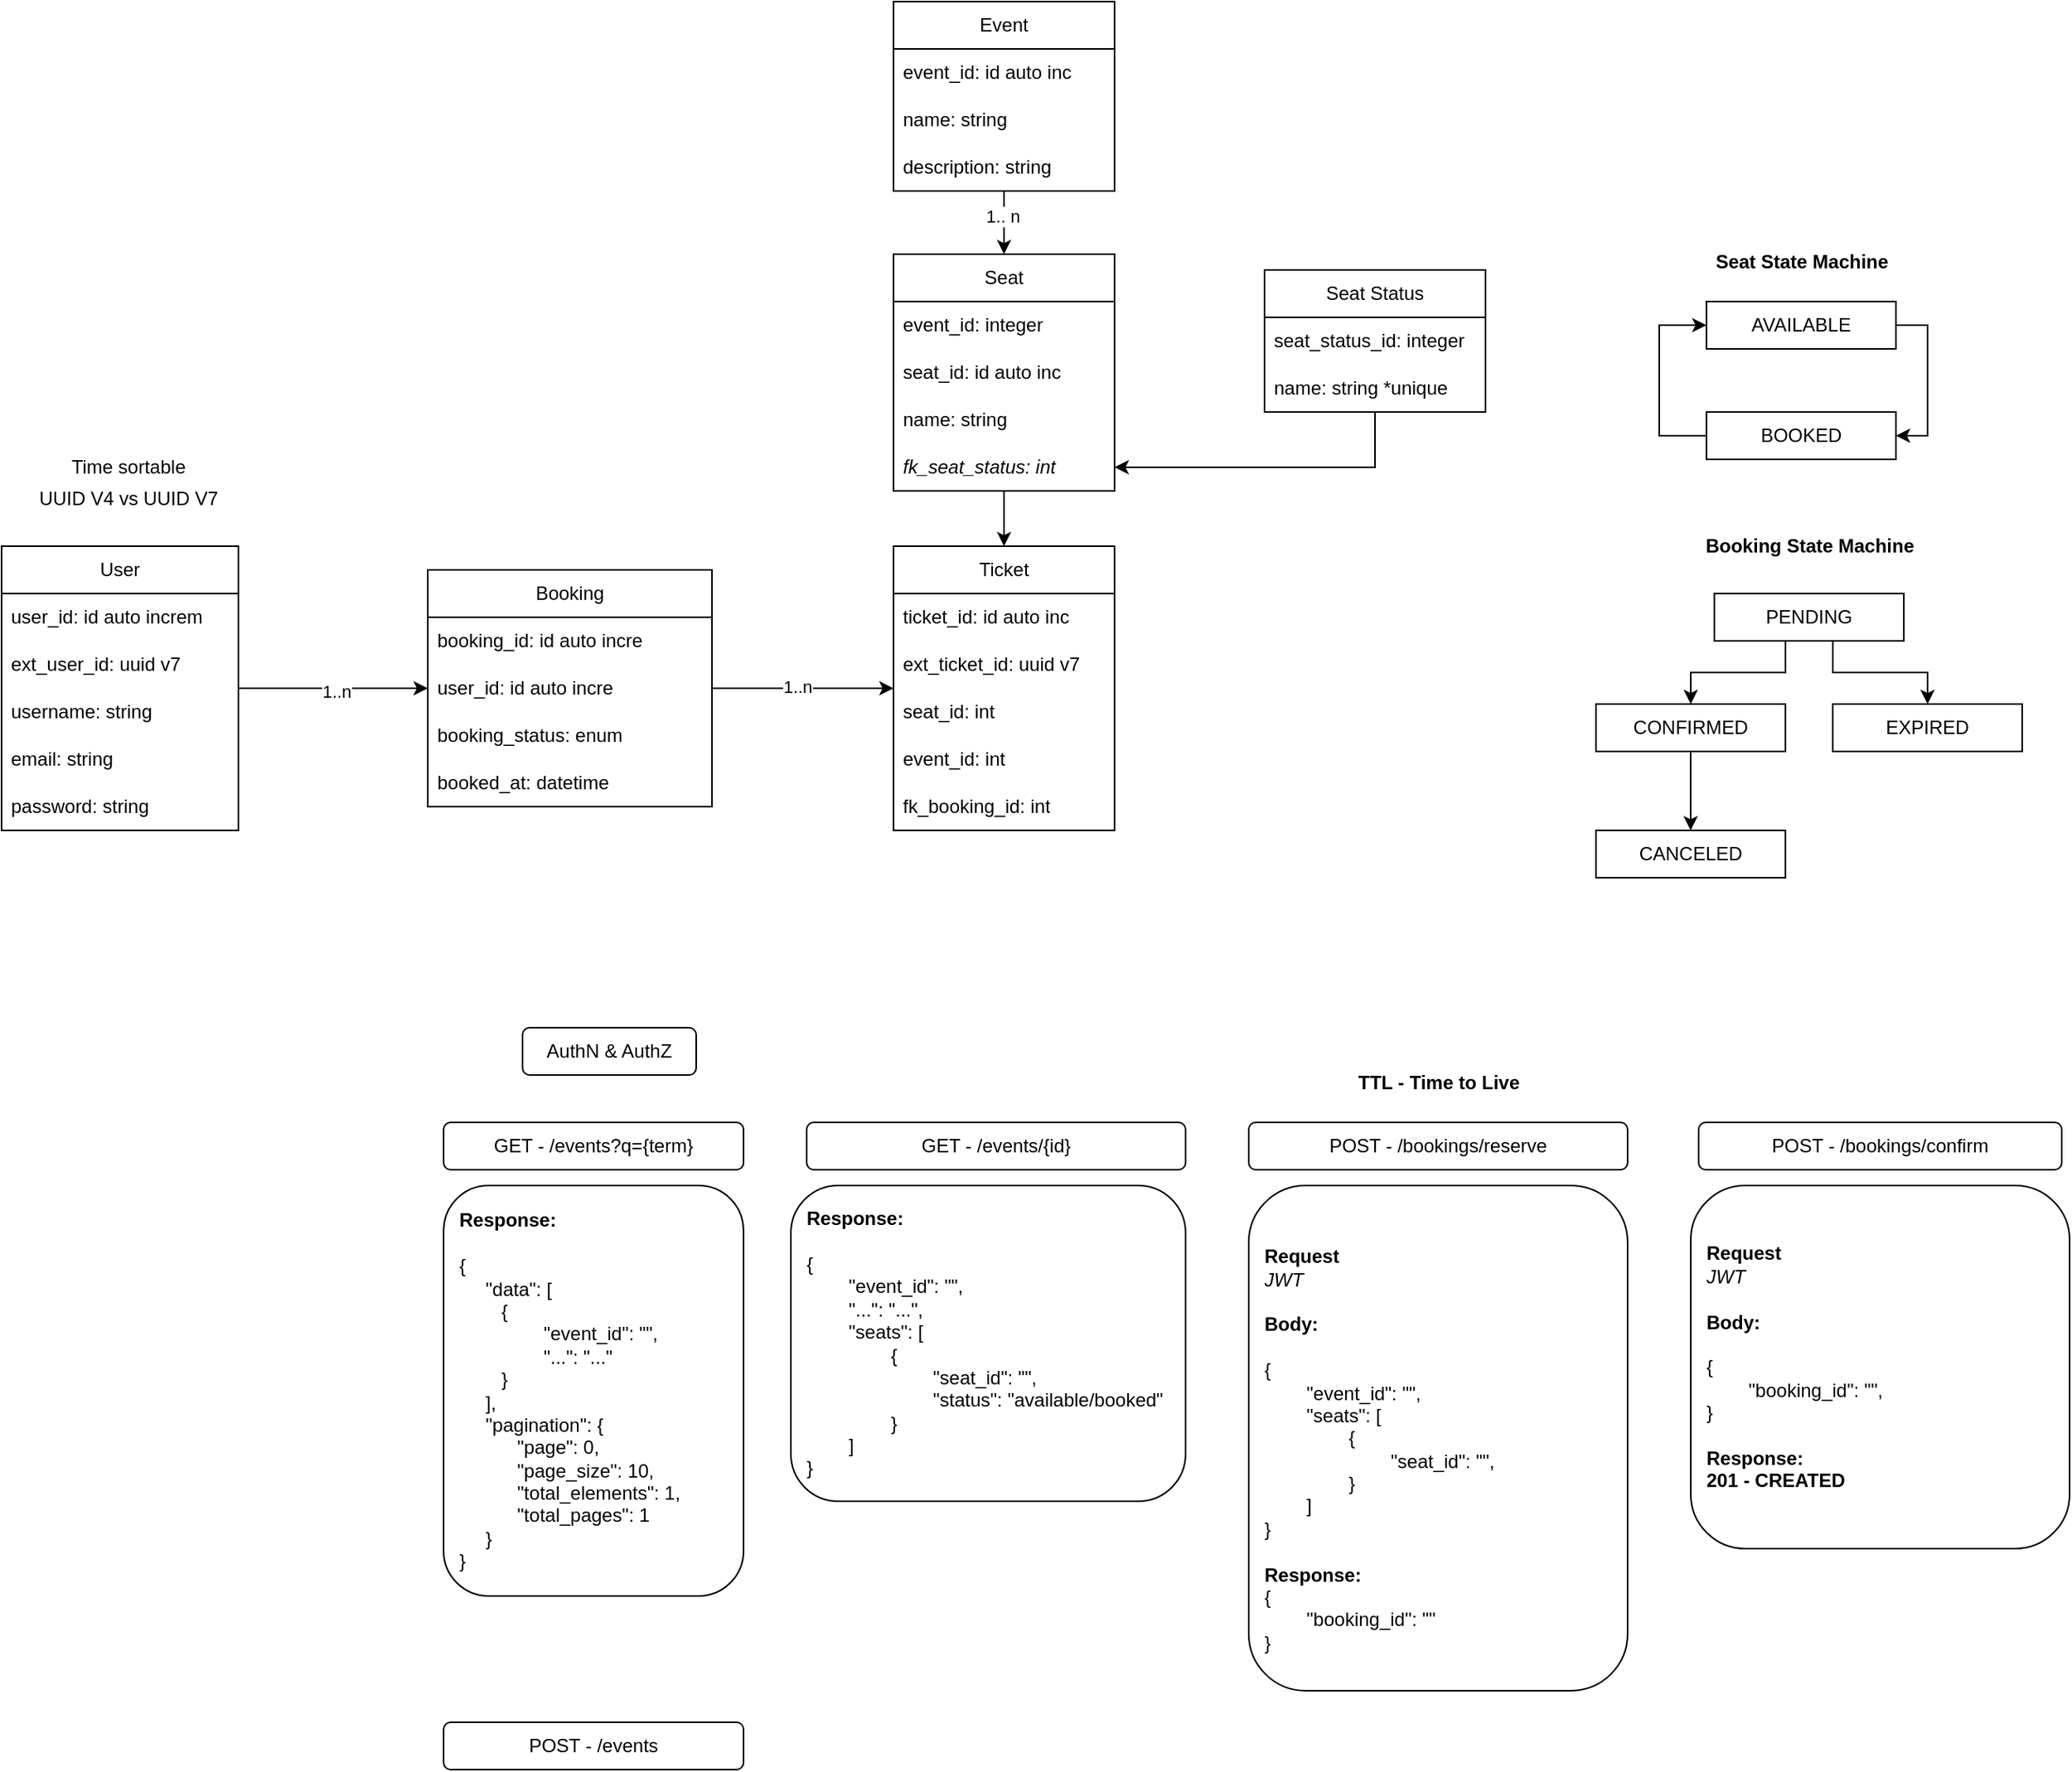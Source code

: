 <mxfile version="27.0.2" pages="2">
  <diagram name="MER" id="F0IY-iaS7zyFx-PZKdgD">
    <mxGraphModel dx="1708" dy="1598" grid="1" gridSize="10" guides="1" tooltips="1" connect="1" arrows="1" fold="1" page="1" pageScale="1" pageWidth="827" pageHeight="1169" math="0" shadow="0">
      <root>
        <mxCell id="0" />
        <mxCell id="1" parent="0" />
        <mxCell id="468hwHDUks_9oVPO9XtQ-40" style="edgeStyle=orthogonalEdgeStyle;rounded=0;orthogonalLoop=1;jettySize=auto;html=1;" parent="1" source="468hwHDUks_9oVPO9XtQ-1" target="468hwHDUks_9oVPO9XtQ-14" edge="1">
          <mxGeometry relative="1" as="geometry" />
        </mxCell>
        <mxCell id="468hwHDUks_9oVPO9XtQ-41" value="1..n" style="edgeLabel;html=1;align=center;verticalAlign=middle;resizable=0;points=[];" parent="468hwHDUks_9oVPO9XtQ-40" vertex="1" connectable="0">
          <mxGeometry x="0.032" y="-2" relative="1" as="geometry">
            <mxPoint as="offset" />
          </mxGeometry>
        </mxCell>
        <mxCell id="468hwHDUks_9oVPO9XtQ-1" value="User" style="swimlane;fontStyle=0;childLayout=stackLayout;horizontal=1;startSize=30;horizontalStack=0;resizeParent=1;resizeParentMax=0;resizeLast=0;collapsible=1;marginBottom=0;whiteSpace=wrap;html=1;" parent="1" vertex="1">
          <mxGeometry x="-140" y="225" width="150" height="180" as="geometry">
            <mxRectangle x="140" y="160" width="70" height="30" as="alternateBounds" />
          </mxGeometry>
        </mxCell>
        <mxCell id="468hwHDUks_9oVPO9XtQ-7" value="user_id: id auto increm" style="text;strokeColor=none;fillColor=none;align=left;verticalAlign=middle;spacingLeft=4;spacingRight=4;overflow=hidden;points=[[0,0.5],[1,0.5]];portConstraint=eastwest;rotatable=0;whiteSpace=wrap;html=1;" parent="468hwHDUks_9oVPO9XtQ-1" vertex="1">
          <mxGeometry y="30" width="150" height="30" as="geometry" />
        </mxCell>
        <mxCell id="468hwHDUks_9oVPO9XtQ-54" value="ext_user_id: uuid v7" style="text;strokeColor=none;fillColor=none;align=left;verticalAlign=middle;spacingLeft=4;spacingRight=4;overflow=hidden;points=[[0,0.5],[1,0.5]];portConstraint=eastwest;rotatable=0;whiteSpace=wrap;html=1;" parent="468hwHDUks_9oVPO9XtQ-1" vertex="1">
          <mxGeometry y="60" width="150" height="30" as="geometry" />
        </mxCell>
        <mxCell id="468hwHDUks_9oVPO9XtQ-52" value="username: string" style="text;strokeColor=none;fillColor=none;align=left;verticalAlign=middle;spacingLeft=4;spacingRight=4;overflow=hidden;points=[[0,0.5],[1,0.5]];portConstraint=eastwest;rotatable=0;whiteSpace=wrap;html=1;" parent="468hwHDUks_9oVPO9XtQ-1" vertex="1">
          <mxGeometry y="90" width="150" height="30" as="geometry" />
        </mxCell>
        <mxCell id="468hwHDUks_9oVPO9XtQ-53" value="email: string" style="text;strokeColor=none;fillColor=none;align=left;verticalAlign=middle;spacingLeft=4;spacingRight=4;overflow=hidden;points=[[0,0.5],[1,0.5]];portConstraint=eastwest;rotatable=0;whiteSpace=wrap;html=1;" parent="468hwHDUks_9oVPO9XtQ-1" vertex="1">
          <mxGeometry y="120" width="150" height="30" as="geometry" />
        </mxCell>
        <mxCell id="468hwHDUks_9oVPO9XtQ-55" value="password: string" style="text;strokeColor=none;fillColor=none;align=left;verticalAlign=middle;spacingLeft=4;spacingRight=4;overflow=hidden;points=[[0,0.5],[1,0.5]];portConstraint=eastwest;rotatable=0;whiteSpace=wrap;html=1;" parent="468hwHDUks_9oVPO9XtQ-1" vertex="1">
          <mxGeometry y="150" width="150" height="30" as="geometry" />
        </mxCell>
        <mxCell id="468hwHDUks_9oVPO9XtQ-8" value="Event" style="swimlane;fontStyle=0;childLayout=stackLayout;horizontal=1;startSize=30;horizontalStack=0;resizeParent=1;resizeParentMax=0;resizeLast=0;collapsible=1;marginBottom=0;whiteSpace=wrap;html=1;" parent="1" vertex="1">
          <mxGeometry x="425" y="-120" width="140" height="120" as="geometry">
            <mxRectangle x="460" y="20" width="70" height="30" as="alternateBounds" />
          </mxGeometry>
        </mxCell>
        <mxCell id="468hwHDUks_9oVPO9XtQ-9" value="event_id: id auto inc" style="text;strokeColor=none;fillColor=none;align=left;verticalAlign=middle;spacingLeft=4;spacingRight=4;overflow=hidden;points=[[0,0.5],[1,0.5]];portConstraint=eastwest;rotatable=0;whiteSpace=wrap;html=1;" parent="468hwHDUks_9oVPO9XtQ-8" vertex="1">
          <mxGeometry y="30" width="140" height="30" as="geometry" />
        </mxCell>
        <mxCell id="468hwHDUks_9oVPO9XtQ-56" value="name: string" style="text;strokeColor=none;fillColor=none;align=left;verticalAlign=middle;spacingLeft=4;spacingRight=4;overflow=hidden;points=[[0,0.5],[1,0.5]];portConstraint=eastwest;rotatable=0;whiteSpace=wrap;html=1;" parent="468hwHDUks_9oVPO9XtQ-8" vertex="1">
          <mxGeometry y="60" width="140" height="30" as="geometry" />
        </mxCell>
        <mxCell id="468hwHDUks_9oVPO9XtQ-57" value="description: string" style="text;strokeColor=none;fillColor=none;align=left;verticalAlign=middle;spacingLeft=4;spacingRight=4;overflow=hidden;points=[[0,0.5],[1,0.5]];portConstraint=eastwest;rotatable=0;whiteSpace=wrap;html=1;" parent="468hwHDUks_9oVPO9XtQ-8" vertex="1">
          <mxGeometry y="90" width="140" height="30" as="geometry" />
        </mxCell>
        <mxCell id="468hwHDUks_9oVPO9XtQ-10" value="Ticket" style="swimlane;fontStyle=0;childLayout=stackLayout;horizontal=1;startSize=30;horizontalStack=0;resizeParent=1;resizeParentMax=0;resizeLast=0;collapsible=1;marginBottom=0;whiteSpace=wrap;html=1;" parent="1" vertex="1">
          <mxGeometry x="425" y="225" width="140" height="180" as="geometry">
            <mxRectangle x="460" y="225" width="70" height="30" as="alternateBounds" />
          </mxGeometry>
        </mxCell>
        <mxCell id="468hwHDUks_9oVPO9XtQ-11" value="ticket_id: id auto inc" style="text;strokeColor=none;fillColor=none;align=left;verticalAlign=middle;spacingLeft=4;spacingRight=4;overflow=hidden;points=[[0,0.5],[1,0.5]];portConstraint=eastwest;rotatable=0;whiteSpace=wrap;html=1;" parent="468hwHDUks_9oVPO9XtQ-10" vertex="1">
          <mxGeometry y="30" width="140" height="30" as="geometry" />
        </mxCell>
        <mxCell id="468hwHDUks_9oVPO9XtQ-67" value="ext_ticket_id: uuid v7" style="text;strokeColor=none;fillColor=none;align=left;verticalAlign=middle;spacingLeft=4;spacingRight=4;overflow=hidden;points=[[0,0.5],[1,0.5]];portConstraint=eastwest;rotatable=0;whiteSpace=wrap;html=1;" parent="468hwHDUks_9oVPO9XtQ-10" vertex="1">
          <mxGeometry y="60" width="140" height="30" as="geometry" />
        </mxCell>
        <mxCell id="468hwHDUks_9oVPO9XtQ-68" value="seat_id: int" style="text;strokeColor=none;fillColor=none;align=left;verticalAlign=middle;spacingLeft=4;spacingRight=4;overflow=hidden;points=[[0,0.5],[1,0.5]];portConstraint=eastwest;rotatable=0;whiteSpace=wrap;html=1;" parent="468hwHDUks_9oVPO9XtQ-10" vertex="1">
          <mxGeometry y="90" width="140" height="30" as="geometry" />
        </mxCell>
        <mxCell id="468hwHDUks_9oVPO9XtQ-69" value="event_id: int" style="text;strokeColor=none;fillColor=none;align=left;verticalAlign=middle;spacingLeft=4;spacingRight=4;overflow=hidden;points=[[0,0.5],[1,0.5]];portConstraint=eastwest;rotatable=0;whiteSpace=wrap;html=1;" parent="468hwHDUks_9oVPO9XtQ-10" vertex="1">
          <mxGeometry y="120" width="140" height="30" as="geometry" />
        </mxCell>
        <mxCell id="468hwHDUks_9oVPO9XtQ-71" value="fk_booking_id: int" style="text;strokeColor=none;fillColor=none;align=left;verticalAlign=middle;spacingLeft=4;spacingRight=4;overflow=hidden;points=[[0,0.5],[1,0.5]];portConstraint=eastwest;rotatable=0;whiteSpace=wrap;html=1;" parent="468hwHDUks_9oVPO9XtQ-10" vertex="1">
          <mxGeometry y="150" width="140" height="30" as="geometry" />
        </mxCell>
        <mxCell id="468hwHDUks_9oVPO9XtQ-42" style="edgeStyle=orthogonalEdgeStyle;rounded=0;orthogonalLoop=1;jettySize=auto;html=1;" parent="1" source="468hwHDUks_9oVPO9XtQ-14" target="468hwHDUks_9oVPO9XtQ-10" edge="1">
          <mxGeometry relative="1" as="geometry" />
        </mxCell>
        <mxCell id="468hwHDUks_9oVPO9XtQ-43" value="1..n" style="edgeLabel;html=1;align=center;verticalAlign=middle;resizable=0;points=[];" parent="468hwHDUks_9oVPO9XtQ-42" vertex="1" connectable="0">
          <mxGeometry x="-0.07" y="1" relative="1" as="geometry">
            <mxPoint as="offset" />
          </mxGeometry>
        </mxCell>
        <mxCell id="468hwHDUks_9oVPO9XtQ-14" value="Booking" style="swimlane;fontStyle=0;childLayout=stackLayout;horizontal=1;startSize=30;horizontalStack=0;resizeParent=1;resizeParentMax=0;resizeLast=0;collapsible=1;marginBottom=0;whiteSpace=wrap;html=1;" parent="1" vertex="1">
          <mxGeometry x="130" y="240" width="180" height="150" as="geometry">
            <mxRectangle x="290" y="160" width="80" height="30" as="alternateBounds" />
          </mxGeometry>
        </mxCell>
        <mxCell id="468hwHDUks_9oVPO9XtQ-72" value="booking_id: id auto incre" style="text;strokeColor=none;fillColor=none;align=left;verticalAlign=middle;spacingLeft=4;spacingRight=4;overflow=hidden;points=[[0,0.5],[1,0.5]];portConstraint=eastwest;rotatable=0;whiteSpace=wrap;html=1;" parent="468hwHDUks_9oVPO9XtQ-14" vertex="1">
          <mxGeometry y="30" width="180" height="30" as="geometry" />
        </mxCell>
        <mxCell id="468hwHDUks_9oVPO9XtQ-15" value="user_id: id auto incre" style="text;strokeColor=none;fillColor=none;align=left;verticalAlign=middle;spacingLeft=4;spacingRight=4;overflow=hidden;points=[[0,0.5],[1,0.5]];portConstraint=eastwest;rotatable=0;whiteSpace=wrap;html=1;" parent="468hwHDUks_9oVPO9XtQ-14" vertex="1">
          <mxGeometry y="60" width="180" height="30" as="geometry" />
        </mxCell>
        <mxCell id="p41uO3eLVJW08raXym5C-10" value="booking_status: enum" style="text;strokeColor=none;fillColor=none;align=left;verticalAlign=middle;spacingLeft=4;spacingRight=4;overflow=hidden;points=[[0,0.5],[1,0.5]];portConstraint=eastwest;rotatable=0;whiteSpace=wrap;html=1;" vertex="1" parent="468hwHDUks_9oVPO9XtQ-14">
          <mxGeometry y="90" width="180" height="30" as="geometry" />
        </mxCell>
        <mxCell id="468hwHDUks_9oVPO9XtQ-73" value="booked_at: datetime" style="text;strokeColor=none;fillColor=none;align=left;verticalAlign=middle;spacingLeft=4;spacingRight=4;overflow=hidden;points=[[0,0.5],[1,0.5]];portConstraint=eastwest;rotatable=0;whiteSpace=wrap;html=1;" parent="468hwHDUks_9oVPO9XtQ-14" vertex="1">
          <mxGeometry y="120" width="180" height="30" as="geometry" />
        </mxCell>
        <mxCell id="468hwHDUks_9oVPO9XtQ-17" value="GET - /events?q={term}" style="rounded=1;whiteSpace=wrap;html=1;" parent="1" vertex="1">
          <mxGeometry x="140" y="590" width="190" height="30" as="geometry" />
        </mxCell>
        <mxCell id="468hwHDUks_9oVPO9XtQ-18" value="AuthN &amp;amp; AuthZ" style="rounded=1;whiteSpace=wrap;html=1;" parent="1" vertex="1">
          <mxGeometry x="190" y="530" width="110" height="30" as="geometry" />
        </mxCell>
        <mxCell id="468hwHDUks_9oVPO9XtQ-20" value="&lt;div&gt;&lt;b&gt;Response:&lt;/b&gt;&lt;/div&gt;&lt;div&gt;&lt;b&gt;&lt;br&gt;&lt;/b&gt;&lt;/div&gt;{&lt;div&gt;&amp;nbsp; &amp;nbsp; &amp;nbsp;&quot;data&quot;: [&lt;/div&gt;&lt;div&gt;&lt;span style=&quot;white-space: pre;&quot;&gt;&#x9;&lt;/span&gt;{&lt;br&gt;&lt;/div&gt;&lt;div&gt;&lt;span style=&quot;white-space: pre;&quot;&gt;&#x9;&lt;/span&gt;&lt;span style=&quot;white-space: pre;&quot;&gt;&#x9;&lt;/span&gt;&quot;event_id&quot;: &quot;&quot;,&lt;br&gt;&lt;/div&gt;&lt;div&gt;&lt;span style=&quot;white-space: pre;&quot;&gt;&#x9;&lt;/span&gt;&lt;span style=&quot;white-space: pre;&quot;&gt;&#x9;&lt;/span&gt;&quot;...&quot;: &quot;...&quot;&lt;br&gt;&lt;/div&gt;&lt;div&gt;&lt;span style=&quot;white-space: pre;&quot;&gt;&#x9;&lt;/span&gt;}&lt;/div&gt;&lt;div&gt;&amp;nbsp; &amp;nbsp; &amp;nbsp;],&lt;/div&gt;&lt;div&gt;&amp;nbsp; &amp;nbsp; &amp;nbsp;&quot;pagination&quot;: {&lt;/div&gt;&lt;div&gt;&lt;span style=&quot;background-color: transparent; color: light-dark(rgb(0, 0, 0), rgb(255, 255, 255));&quot;&gt;&amp;nbsp; &amp;nbsp; &amp;nbsp; &amp;nbsp; &amp;nbsp; &amp;nbsp;&quot;page&quot;: 0,&lt;/span&gt;&lt;/div&gt;&lt;div&gt;&lt;span style=&quot;background-color: transparent; color: light-dark(rgb(0, 0, 0), rgb(255, 255, 255));&quot;&gt;&amp;nbsp; &amp;nbsp; &amp;nbsp; &amp;nbsp; &amp;nbsp; &amp;nbsp;&quot;page_size&quot;: 10,&lt;/span&gt;&lt;/div&gt;&lt;div&gt;&lt;span style=&quot;background-color: transparent; color: light-dark(rgb(0, 0, 0), rgb(255, 255, 255));&quot;&gt;&lt;span style=&quot;white-space: pre;&quot;&gt;&#x9;&lt;/span&gt;&amp;nbsp; &amp;nbsp;&quot;total_elements&quot;: 1,&lt;br&gt;&lt;/span&gt;&lt;/div&gt;&lt;div&gt;&lt;span style=&quot;background-color: transparent; color: light-dark(rgb(0, 0, 0), rgb(255, 255, 255));&quot;&gt;&lt;span style=&quot;white-space: pre;&quot;&gt;&#x9;&lt;/span&gt;&amp;nbsp; &amp;nbsp;&quot;total_pages&quot;: 1&lt;br&gt;&lt;/span&gt;&lt;/div&gt;&lt;div&gt;&lt;span style=&quot;background-color: transparent; color: light-dark(rgb(0, 0, 0), rgb(255, 255, 255));&quot;&gt;&amp;nbsp; &amp;nbsp; &amp;nbsp;}&lt;/span&gt;&lt;/div&gt;&lt;div&gt;}&lt;/div&gt;" style="rounded=1;whiteSpace=wrap;html=1;align=left;spacing=10;" parent="1" vertex="1">
          <mxGeometry x="140" y="630" width="190" height="260" as="geometry" />
        </mxCell>
        <mxCell id="468hwHDUks_9oVPO9XtQ-21" value="GET - /events/{id}" style="rounded=1;whiteSpace=wrap;html=1;" parent="1" vertex="1">
          <mxGeometry x="370" y="590" width="240" height="30" as="geometry" />
        </mxCell>
        <mxCell id="468hwHDUks_9oVPO9XtQ-22" value="&lt;div&gt;&lt;b&gt;Response:&lt;/b&gt;&lt;/div&gt;&lt;div&gt;&lt;br&gt;&lt;/div&gt;{&lt;div&gt;&lt;span style=&quot;white-space: pre;&quot;&gt;&#x9;&lt;/span&gt;&quot;event_id&quot;: &quot;&quot;,&lt;br&gt;&lt;/div&gt;&lt;div&gt;&lt;span style=&quot;white-space: pre;&quot;&gt;&#x9;&lt;/span&gt;&quot;...&quot;: &quot;...&quot;,&lt;/div&gt;&lt;div&gt;&lt;span style=&quot;white-space: pre;&quot;&gt;&#x9;&lt;/span&gt;&quot;seats&quot;: [&lt;br&gt;&lt;/div&gt;&lt;div&gt;&lt;span style=&quot;white-space: pre;&quot;&gt;&#x9;&lt;/span&gt;&lt;span style=&quot;white-space: pre;&quot;&gt;&#x9;&lt;/span&gt;{&lt;/div&gt;&lt;div&gt;&lt;span style=&quot;white-space: pre;&quot;&gt;&#x9;&lt;/span&gt;&lt;span style=&quot;white-space: pre;&quot;&gt;&#x9;&lt;/span&gt;&lt;span style=&quot;white-space: pre;&quot;&gt;&#x9;&lt;/span&gt;&quot;seat_id&quot;: &quot;&quot;,&lt;br&gt;&lt;/div&gt;&lt;div&gt;&amp;nbsp; &amp;nbsp; &amp;nbsp; &amp;nbsp; &amp;nbsp; &amp;nbsp; &amp;nbsp; &amp;nbsp; &amp;nbsp; &amp;nbsp; &amp;nbsp; &amp;nbsp; &quot;status&quot;: &quot;available/booked&quot;&lt;/div&gt;&lt;div&gt;&lt;span style=&quot;white-space: pre;&quot;&gt;&#x9;&lt;/span&gt;&lt;span style=&quot;white-space: pre;&quot;&gt;&#x9;&lt;/span&gt;}&lt;br&gt;&lt;/div&gt;&lt;div&gt;&lt;span style=&quot;white-space: pre;&quot;&gt;&#x9;&lt;/span&gt;]&lt;/div&gt;&lt;div&gt;}&lt;/div&gt;" style="rounded=1;whiteSpace=wrap;html=1;align=left;spacing=10;" parent="1" vertex="1">
          <mxGeometry x="360" y="630" width="250" height="200" as="geometry" />
        </mxCell>
        <mxCell id="p41uO3eLVJW08raXym5C-1" style="edgeStyle=orthogonalEdgeStyle;rounded=0;orthogonalLoop=1;jettySize=auto;html=1;" edge="1" parent="1" source="468hwHDUks_9oVPO9XtQ-23" target="468hwHDUks_9oVPO9XtQ-26">
          <mxGeometry relative="1" as="geometry">
            <Array as="points">
              <mxPoint x="1080" y="85" />
              <mxPoint x="1080" y="155" />
            </Array>
          </mxGeometry>
        </mxCell>
        <mxCell id="468hwHDUks_9oVPO9XtQ-23" value="AVAILABLE" style="rounded=0;whiteSpace=wrap;html=1;" parent="1" vertex="1">
          <mxGeometry x="939.94" y="70" width="120" height="30" as="geometry" />
        </mxCell>
        <mxCell id="468hwHDUks_9oVPO9XtQ-24" value="Seat State Machine" style="text;html=1;align=center;verticalAlign=middle;resizable=0;points=[];autosize=1;strokeColor=none;fillColor=none;fontStyle=1" parent="1" vertex="1">
          <mxGeometry x="934.94" y="30" width="130" height="30" as="geometry" />
        </mxCell>
        <mxCell id="468hwHDUks_9oVPO9XtQ-30" style="edgeStyle=orthogonalEdgeStyle;rounded=0;orthogonalLoop=1;jettySize=auto;html=1;" parent="1" target="468hwHDUks_9oVPO9XtQ-23" edge="1">
          <mxGeometry relative="1" as="geometry">
            <mxPoint x="939.94" y="155.029" as="sourcePoint" />
            <mxPoint x="869.91" y="100.01" as="targetPoint" />
            <Array as="points">
              <mxPoint x="910" y="155" />
              <mxPoint x="910" y="85" />
            </Array>
          </mxGeometry>
        </mxCell>
        <mxCell id="468hwHDUks_9oVPO9XtQ-26" value="BOOKED" style="rounded=0;whiteSpace=wrap;html=1;" parent="1" vertex="1">
          <mxGeometry x="939.94" y="140" width="120" height="30" as="geometry" />
        </mxCell>
        <mxCell id="468hwHDUks_9oVPO9XtQ-37" value="" style="edgeStyle=orthogonalEdgeStyle;rounded=0;orthogonalLoop=1;jettySize=auto;html=1;" parent="1" source="468hwHDUks_9oVPO9XtQ-8" target="468hwHDUks_9oVPO9XtQ-35" edge="1">
          <mxGeometry relative="1" as="geometry">
            <mxPoint x="495" y="50" as="sourcePoint" />
            <mxPoint x="495" y="160" as="targetPoint" />
          </mxGeometry>
        </mxCell>
        <mxCell id="468hwHDUks_9oVPO9XtQ-38" value="1.. n" style="edgeLabel;html=1;align=center;verticalAlign=middle;resizable=0;points=[];" parent="468hwHDUks_9oVPO9XtQ-37" vertex="1" connectable="0">
          <mxGeometry x="-0.197" y="-1" relative="1" as="geometry">
            <mxPoint as="offset" />
          </mxGeometry>
        </mxCell>
        <mxCell id="468hwHDUks_9oVPO9XtQ-39" style="edgeStyle=orthogonalEdgeStyle;rounded=0;orthogonalLoop=1;jettySize=auto;html=1;" parent="1" source="468hwHDUks_9oVPO9XtQ-35" target="468hwHDUks_9oVPO9XtQ-10" edge="1">
          <mxGeometry relative="1" as="geometry" />
        </mxCell>
        <mxCell id="468hwHDUks_9oVPO9XtQ-35" value="Seat" style="swimlane;fontStyle=0;childLayout=stackLayout;horizontal=1;startSize=30;horizontalStack=0;resizeParent=1;resizeParentMax=0;resizeLast=0;collapsible=1;marginBottom=0;whiteSpace=wrap;html=1;" parent="1" vertex="1">
          <mxGeometry x="425" y="40" width="140" height="150" as="geometry">
            <mxRectangle x="460" y="55" width="70" height="30" as="alternateBounds" />
          </mxGeometry>
        </mxCell>
        <mxCell id="468hwHDUks_9oVPO9XtQ-36" value="event_id: integer" style="text;strokeColor=none;fillColor=none;align=left;verticalAlign=middle;spacingLeft=4;spacingRight=4;overflow=hidden;points=[[0,0.5],[1,0.5]];portConstraint=eastwest;rotatable=0;whiteSpace=wrap;html=1;" parent="468hwHDUks_9oVPO9XtQ-35" vertex="1">
          <mxGeometry y="30" width="140" height="30" as="geometry" />
        </mxCell>
        <mxCell id="468hwHDUks_9oVPO9XtQ-58" value="seat_id: id auto inc" style="text;strokeColor=none;fillColor=none;align=left;verticalAlign=middle;spacingLeft=4;spacingRight=4;overflow=hidden;points=[[0,0.5],[1,0.5]];portConstraint=eastwest;rotatable=0;whiteSpace=wrap;html=1;" parent="468hwHDUks_9oVPO9XtQ-35" vertex="1">
          <mxGeometry y="60" width="140" height="30" as="geometry" />
        </mxCell>
        <mxCell id="468hwHDUks_9oVPO9XtQ-59" value="name: string" style="text;strokeColor=none;fillColor=none;align=left;verticalAlign=middle;spacingLeft=4;spacingRight=4;overflow=hidden;points=[[0,0.5],[1,0.5]];portConstraint=eastwest;rotatable=0;whiteSpace=wrap;html=1;" parent="468hwHDUks_9oVPO9XtQ-35" vertex="1">
          <mxGeometry y="90" width="140" height="30" as="geometry" />
        </mxCell>
        <mxCell id="468hwHDUks_9oVPO9XtQ-60" value="fk_seat_status: int" style="text;strokeColor=none;fillColor=none;align=left;verticalAlign=middle;spacingLeft=4;spacingRight=4;overflow=hidden;points=[[0,0.5],[1,0.5]];portConstraint=eastwest;rotatable=0;whiteSpace=wrap;html=1;fontStyle=2" parent="468hwHDUks_9oVPO9XtQ-35" vertex="1">
          <mxGeometry y="120" width="140" height="30" as="geometry" />
        </mxCell>
        <mxCell id="468hwHDUks_9oVPO9XtQ-45" value="POST - /bookings/reserve" style="rounded=1;whiteSpace=wrap;html=1;" parent="1" vertex="1">
          <mxGeometry x="650" y="590" width="240" height="30" as="geometry" />
        </mxCell>
        <mxCell id="468hwHDUks_9oVPO9XtQ-46" value="&lt;div&gt;&lt;b&gt;&lt;br&gt;&lt;/b&gt;&lt;/div&gt;&lt;div&gt;&lt;b&gt;Request&lt;/b&gt;&lt;/div&gt;&lt;div&gt;&lt;i&gt;JWT&lt;/i&gt;&lt;br&gt;&lt;br&gt;&lt;/div&gt;&lt;div&gt;&lt;b&gt;Body:&lt;/b&gt;&lt;/div&gt;&lt;div&gt;&lt;br&gt;&lt;/div&gt;{&lt;div&gt;&lt;span style=&quot;white-space: pre;&quot;&gt;&#x9;&lt;/span&gt;&quot;event_id&quot;: &quot;&quot;,&lt;/div&gt;&lt;div&gt;&lt;span style=&quot;white-space: pre;&quot;&gt;&#x9;&lt;/span&gt;&quot;seats&quot;: [&lt;br&gt;&lt;/div&gt;&lt;div&gt;&lt;span style=&quot;white-space: pre;&quot;&gt;&#x9;&lt;/span&gt;&lt;span style=&quot;white-space: pre;&quot;&gt;&#x9;&lt;/span&gt;{&lt;/div&gt;&lt;div&gt;&lt;span style=&quot;white-space: pre;&quot;&gt;&#x9;&lt;/span&gt;&lt;span style=&quot;white-space: pre;&quot;&gt;&#x9;&lt;/span&gt;&lt;span style=&quot;white-space: pre;&quot;&gt;&#x9;&lt;/span&gt;&quot;seat_id&quot;: &quot;&quot;,&lt;br&gt;&lt;/div&gt;&lt;div&gt;&lt;span style=&quot;white-space: pre;&quot;&gt;&#x9;&lt;/span&gt;&lt;span style=&quot;white-space: pre;&quot;&gt;&#x9;&lt;/span&gt;}&lt;br&gt;&lt;/div&gt;&lt;div&gt;&lt;span style=&quot;white-space: pre;&quot;&gt;&#x9;&lt;/span&gt;]&lt;/div&gt;&lt;div&gt;}&lt;/div&gt;&lt;div&gt;&lt;br&gt;&lt;/div&gt;&lt;div&gt;&lt;b&gt;Response:&lt;/b&gt;&lt;/div&gt;&lt;div&gt;{&lt;/div&gt;&lt;div&gt;&lt;span style=&quot;white-space: pre;&quot;&gt;&#x9;&lt;/span&gt;&quot;booking_id&quot;: &quot;&quot;&lt;br&gt;&lt;/div&gt;&lt;div&gt;}&lt;/div&gt;" style="rounded=1;whiteSpace=wrap;html=1;align=left;spacing=10;" parent="1" vertex="1">
          <mxGeometry x="650" y="630" width="240" height="320" as="geometry" />
        </mxCell>
        <mxCell id="468hwHDUks_9oVPO9XtQ-47" value="POST - /bookings/confirm" style="rounded=1;whiteSpace=wrap;html=1;" parent="1" vertex="1">
          <mxGeometry x="935" y="590" width="230" height="30" as="geometry" />
        </mxCell>
        <mxCell id="468hwHDUks_9oVPO9XtQ-48" value="&lt;div&gt;&lt;b&gt;&lt;br&gt;&lt;/b&gt;&lt;/div&gt;&lt;div&gt;&lt;b&gt;Request&lt;/b&gt;&lt;/div&gt;&lt;div&gt;&lt;i&gt;JWT&lt;br&gt;&lt;/i&gt;&lt;br&gt;&lt;/div&gt;&lt;div&gt;&lt;b&gt;Body:&lt;/b&gt;&lt;/div&gt;&lt;div&gt;&lt;br&gt;&lt;/div&gt;{&lt;div&gt;&lt;span style=&quot;white-space: pre;&quot;&gt;&#x9;&lt;/span&gt;&quot;booking_id&quot;: &quot;&quot;,&lt;/div&gt;&lt;div&gt;}&lt;/div&gt;&lt;div&gt;&lt;br&gt;&lt;/div&gt;&lt;div&gt;&lt;b&gt;Response:&lt;br&gt;201 - CREATED&lt;/b&gt;&lt;/div&gt;&lt;div&gt;&lt;b&gt;&lt;br&gt;&lt;/b&gt;&lt;/div&gt;" style="rounded=1;whiteSpace=wrap;html=1;align=left;spacing=10;" parent="1" vertex="1">
          <mxGeometry x="930" y="630" width="240" height="230" as="geometry" />
        </mxCell>
        <mxCell id="468hwHDUks_9oVPO9XtQ-49" value="TTL - Time to Live" style="text;html=1;align=center;verticalAlign=middle;resizable=0;points=[];autosize=1;strokeColor=none;fillColor=none;fontStyle=1" parent="1" vertex="1">
          <mxGeometry x="710" y="550" width="120" height="30" as="geometry" />
        </mxCell>
        <mxCell id="468hwHDUks_9oVPO9XtQ-50" value="UUID V4 vs UUID V7" style="text;html=1;align=center;verticalAlign=middle;resizable=0;points=[];autosize=1;strokeColor=none;fillColor=none;" parent="1" vertex="1">
          <mxGeometry x="-130" y="180" width="140" height="30" as="geometry" />
        </mxCell>
        <mxCell id="468hwHDUks_9oVPO9XtQ-51" value="Time sortable" style="text;html=1;align=center;verticalAlign=middle;resizable=0;points=[];autosize=1;strokeColor=none;fillColor=none;" parent="1" vertex="1">
          <mxGeometry x="-110" y="160" width="100" height="30" as="geometry" />
        </mxCell>
        <mxCell id="468hwHDUks_9oVPO9XtQ-66" style="edgeStyle=orthogonalEdgeStyle;rounded=0;orthogonalLoop=1;jettySize=auto;html=1;" parent="1" source="468hwHDUks_9oVPO9XtQ-61" target="468hwHDUks_9oVPO9XtQ-60" edge="1">
          <mxGeometry relative="1" as="geometry" />
        </mxCell>
        <mxCell id="468hwHDUks_9oVPO9XtQ-61" value="Seat Status" style="swimlane;fontStyle=0;childLayout=stackLayout;horizontal=1;startSize=30;horizontalStack=0;resizeParent=1;resizeParentMax=0;resizeLast=0;collapsible=1;marginBottom=0;whiteSpace=wrap;html=1;" parent="1" vertex="1">
          <mxGeometry x="660" y="50" width="140" height="90" as="geometry">
            <mxRectangle x="460" y="55" width="70" height="30" as="alternateBounds" />
          </mxGeometry>
        </mxCell>
        <mxCell id="468hwHDUks_9oVPO9XtQ-62" value="seat_status_id: integer" style="text;strokeColor=none;fillColor=none;align=left;verticalAlign=middle;spacingLeft=4;spacingRight=4;overflow=hidden;points=[[0,0.5],[1,0.5]];portConstraint=eastwest;rotatable=0;whiteSpace=wrap;html=1;" parent="468hwHDUks_9oVPO9XtQ-61" vertex="1">
          <mxGeometry y="30" width="140" height="30" as="geometry" />
        </mxCell>
        <mxCell id="468hwHDUks_9oVPO9XtQ-65" value="name: string *unique" style="text;strokeColor=none;fillColor=none;align=left;verticalAlign=middle;spacingLeft=4;spacingRight=4;overflow=hidden;points=[[0,0.5],[1,0.5]];portConstraint=eastwest;rotatable=0;whiteSpace=wrap;html=1;" parent="468hwHDUks_9oVPO9XtQ-61" vertex="1">
          <mxGeometry y="60" width="140" height="30" as="geometry" />
        </mxCell>
        <mxCell id="g8T_UPebM-RixQDHGN1H-1" value="POST - /events" style="rounded=1;whiteSpace=wrap;html=1;" vertex="1" parent="1">
          <mxGeometry x="140" y="970" width="190" height="30" as="geometry" />
        </mxCell>
        <mxCell id="p41uO3eLVJW08raXym5C-2" value="Booking State Machine" style="text;html=1;align=center;verticalAlign=middle;resizable=0;points=[];autosize=1;strokeColor=none;fillColor=none;fontStyle=1" vertex="1" parent="1">
          <mxGeometry x="929.94" y="210" width="150" height="30" as="geometry" />
        </mxCell>
        <mxCell id="p41uO3eLVJW08raXym5C-7" style="edgeStyle=orthogonalEdgeStyle;rounded=0;orthogonalLoop=1;jettySize=auto;html=1;" edge="1" parent="1" source="p41uO3eLVJW08raXym5C-3" target="p41uO3eLVJW08raXym5C-5">
          <mxGeometry relative="1" as="geometry">
            <Array as="points">
              <mxPoint x="1020" y="305" />
              <mxPoint x="1080" y="305" />
            </Array>
          </mxGeometry>
        </mxCell>
        <mxCell id="p41uO3eLVJW08raXym5C-8" style="edgeStyle=orthogonalEdgeStyle;rounded=0;orthogonalLoop=1;jettySize=auto;html=1;" edge="1" parent="1" source="p41uO3eLVJW08raXym5C-3" target="p41uO3eLVJW08raXym5C-4">
          <mxGeometry relative="1" as="geometry">
            <Array as="points">
              <mxPoint x="990" y="305" />
              <mxPoint x="930" y="305" />
            </Array>
          </mxGeometry>
        </mxCell>
        <mxCell id="p41uO3eLVJW08raXym5C-3" value="PENDING" style="rounded=0;whiteSpace=wrap;html=1;" vertex="1" parent="1">
          <mxGeometry x="944.94" y="255" width="120" height="30" as="geometry" />
        </mxCell>
        <mxCell id="p41uO3eLVJW08raXym5C-9" style="edgeStyle=orthogonalEdgeStyle;rounded=0;orthogonalLoop=1;jettySize=auto;html=1;" edge="1" parent="1" source="p41uO3eLVJW08raXym5C-4" target="p41uO3eLVJW08raXym5C-6">
          <mxGeometry relative="1" as="geometry" />
        </mxCell>
        <mxCell id="p41uO3eLVJW08raXym5C-4" value="CONFIRMED" style="rounded=0;whiteSpace=wrap;html=1;" vertex="1" parent="1">
          <mxGeometry x="869.94" y="325" width="120" height="30" as="geometry" />
        </mxCell>
        <mxCell id="p41uO3eLVJW08raXym5C-5" value="EXPIRED" style="rounded=0;whiteSpace=wrap;html=1;" vertex="1" parent="1">
          <mxGeometry x="1019.94" y="325" width="120" height="30" as="geometry" />
        </mxCell>
        <mxCell id="p41uO3eLVJW08raXym5C-6" value="CANCELED" style="rounded=0;whiteSpace=wrap;html=1;" vertex="1" parent="1">
          <mxGeometry x="869.94" y="405" width="120" height="30" as="geometry" />
        </mxCell>
      </root>
    </mxGraphModel>
  </diagram>
  <diagram id="Kir4IxQAwRyY5J7KtUp5" name="AWS">
    <mxGraphModel dx="1708" dy="429" grid="1" gridSize="10" guides="1" tooltips="1" connect="1" arrows="1" fold="1" page="1" pageScale="1" pageWidth="827" pageHeight="1169" math="0" shadow="0">
      <root>
        <mxCell id="0" />
        <mxCell id="1" parent="0" />
        <mxCell id="B0oyEexGn5ASnxjzDncw-1" value="AWS Cloud" style="points=[[0,0],[0.25,0],[0.5,0],[0.75,0],[1,0],[1,0.25],[1,0.5],[1,0.75],[1,1],[0.75,1],[0.5,1],[0.25,1],[0,1],[0,0.75],[0,0.5],[0,0.25]];outlineConnect=0;gradientColor=none;html=1;whiteSpace=wrap;fontSize=12;fontStyle=0;container=1;pointerEvents=0;collapsible=0;recursiveResize=0;shape=mxgraph.aws4.group;grIcon=mxgraph.aws4.group_aws_cloud_alt;strokeColor=#232F3E;fillColor=none;verticalAlign=top;align=left;spacingLeft=30;fontColor=#232F3E;dashed=0;" vertex="1" parent="1">
          <mxGeometry x="40" y="180" width="480" height="310" as="geometry" />
        </mxCell>
        <mxCell id="3CPtyyeR4LjcbO5vMST0-1" style="edgeStyle=orthogonalEdgeStyle;rounded=0;orthogonalLoop=1;jettySize=auto;html=1;" edge="1" parent="B0oyEexGn5ASnxjzDncw-1" source="U1qMPoBAc5K2AkC5ChHB-1" target="tAf1YwhgLI6cfEMSS8ga-1">
          <mxGeometry relative="1" as="geometry">
            <Array as="points">
              <mxPoint x="150" y="195" />
              <mxPoint x="150" y="195" />
            </Array>
          </mxGeometry>
        </mxCell>
        <mxCell id="yu0bPctJxLMa9GaqnhgZ-4" value="&lt;i&gt;http&lt;/i&gt;" style="edgeLabel;html=1;align=center;verticalAlign=middle;resizable=0;points=[];" vertex="1" connectable="0" parent="3CPtyyeR4LjcbO5vMST0-1">
          <mxGeometry x="-0.364" relative="1" as="geometry">
            <mxPoint x="11" as="offset" />
          </mxGeometry>
        </mxCell>
        <mxCell id="U1qMPoBAc5K2AkC5ChHB-1" value="api-gateway" style="sketch=0;points=[[0,0,0],[0.25,0,0],[0.5,0,0],[0.75,0,0],[1,0,0],[0,1,0],[0.25,1,0],[0.5,1,0],[0.75,1,0],[1,1,0],[0,0.25,0],[0,0.5,0],[0,0.75,0],[1,0.25,0],[1,0.5,0],[1,0.75,0]];outlineConnect=0;fontColor=#232F3E;fillColor=#8C4FFF;strokeColor=#ffffff;dashed=0;verticalLabelPosition=bottom;verticalAlign=top;align=center;html=1;fontSize=12;fontStyle=0;aspect=fixed;shape=mxgraph.aws4.resourceIcon;resIcon=mxgraph.aws4.api_gateway;" vertex="1" parent="B0oyEexGn5ASnxjzDncw-1">
          <mxGeometry x="60" y="170" width="50" height="50" as="geometry" />
        </mxCell>
        <mxCell id="Kidj7Cnxt6AQohtXnJJv-2" style="edgeStyle=orthogonalEdgeStyle;rounded=0;orthogonalLoop=1;jettySize=auto;html=1;" edge="1" parent="B0oyEexGn5ASnxjzDncw-1" source="tAf1YwhgLI6cfEMSS8ga-1" target="Kidj7Cnxt6AQohtXnJJv-1">
          <mxGeometry relative="1" as="geometry" />
        </mxCell>
        <mxCell id="3CPtyyeR4LjcbO5vMST0-2" value="read &amp;amp; write&lt;br&gt;&lt;i&gt;jdbc&lt;/i&gt;" style="edgeLabel;html=1;align=center;verticalAlign=middle;resizable=0;points=[];" vertex="1" connectable="0" parent="Kidj7Cnxt6AQohtXnJJv-2">
          <mxGeometry x="-0.153" y="-2" relative="1" as="geometry">
            <mxPoint x="1" y="-2" as="offset" />
          </mxGeometry>
        </mxCell>
        <mxCell id="tAf1YwhgLI6cfEMSS8ga-1" value="event-ms" style="sketch=0;points=[[0,0,0],[0.25,0,0],[0.5,0,0],[0.75,0,0],[1,0,0],[0,1,0],[0.25,1,0],[0.5,1,0],[0.75,1,0],[1,1,0],[0,0.25,0],[0,0.5,0],[0,0.75,0],[1,0.25,0],[1,0.5,0],[1,0.75,0]];outlineConnect=0;fontColor=#232F3E;fillColor=#ED7100;strokeColor=#ffffff;dashed=0;verticalLabelPosition=bottom;verticalAlign=top;align=center;html=1;fontSize=12;fontStyle=0;aspect=fixed;shape=mxgraph.aws4.resourceIcon;resIcon=mxgraph.aws4.ecs;" vertex="1" parent="B0oyEexGn5ASnxjzDncw-1">
          <mxGeometry x="200" y="170" width="50" height="50" as="geometry" />
        </mxCell>
        <mxCell id="Kidj7Cnxt6AQohtXnJJv-1" value="events-postgresql" style="sketch=0;points=[[0,0,0],[0.25,0,0],[0.5,0,0],[0.75,0,0],[1,0,0],[0,1,0],[0.25,1,0],[0.5,1,0],[0.75,1,0],[1,1,0],[0,0.25,0],[0,0.5,0],[0,0.75,0],[1,0.25,0],[1,0.5,0],[1,0.75,0]];outlineConnect=0;fontColor=#232F3E;fillColor=#C925D1;strokeColor=#ffffff;dashed=0;verticalLabelPosition=bottom;verticalAlign=top;align=center;html=1;fontSize=12;fontStyle=0;aspect=fixed;shape=mxgraph.aws4.resourceIcon;resIcon=mxgraph.aws4.rds;" vertex="1" parent="B0oyEexGn5ASnxjzDncw-1">
          <mxGeometry x="360" y="170" width="50" height="50" as="geometry" />
        </mxCell>
        <mxCell id="yu0bPctJxLMa9GaqnhgZ-7" style="edgeStyle=orthogonalEdgeStyle;rounded=0;orthogonalLoop=1;jettySize=auto;html=1;" edge="1" parent="B0oyEexGn5ASnxjzDncw-1" source="yu0bPctJxLMa9GaqnhgZ-6" target="U1qMPoBAc5K2AkC5ChHB-1">
          <mxGeometry relative="1" as="geometry" />
        </mxCell>
        <mxCell id="yu0bPctJxLMa9GaqnhgZ-6" value="&lt;span style=&quot;background-color: rgb(255, 255, 255);&quot;&gt;certificate&lt;/span&gt;" style="sketch=0;points=[[0,0,0],[0.25,0,0],[0.5,0,0],[0.75,0,0],[1,0,0],[0,1,0],[0.25,1,0],[0.5,1,0],[0.75,1,0],[1,1,0],[0,0.25,0],[0,0.5,0],[0,0.75,0],[1,0.25,0],[1,0.5,0],[1,0.75,0]];outlineConnect=0;fontColor=#232F3E;fillColor=#DD344C;strokeColor=#ffffff;dashed=0;verticalLabelPosition=bottom;verticalAlign=top;align=center;html=1;fontSize=12;fontStyle=0;aspect=fixed;shape=mxgraph.aws4.resourceIcon;resIcon=mxgraph.aws4.certificate_manager_3;" vertex="1" parent="B0oyEexGn5ASnxjzDncw-1">
          <mxGeometry x="60" y="60" width="50" height="50" as="geometry" />
        </mxCell>
        <mxCell id="U1qMPoBAc5K2AkC5ChHB-5" style="edgeStyle=orthogonalEdgeStyle;rounded=0;orthogonalLoop=1;jettySize=auto;html=1;" edge="1" parent="1" source="U1qMPoBAc5K2AkC5ChHB-4" target="U1qMPoBAc5K2AkC5ChHB-1">
          <mxGeometry relative="1" as="geometry" />
        </mxCell>
        <mxCell id="yu0bPctJxLMa9GaqnhgZ-5" value="http" style="edgeLabel;html=1;align=center;verticalAlign=middle;resizable=0;points=[];" vertex="1" connectable="0" parent="U1qMPoBAc5K2AkC5ChHB-5">
          <mxGeometry x="-0.062" y="3" relative="1" as="geometry">
            <mxPoint y="2" as="offset" />
          </mxGeometry>
        </mxCell>
        <mxCell id="U1qMPoBAc5K2AkC5ChHB-4" value="" style="points=[];aspect=fixed;html=1;align=center;shadow=0;dashed=0;fillColor=#FF6A00;strokeColor=none;shape=mxgraph.alibaba_cloud.user;" vertex="1" parent="1">
          <mxGeometry x="-170" y="355" width="40" height="40" as="geometry" />
        </mxCell>
        <mxCell id="U1qMPoBAc5K2AkC5ChHB-6" value="api.ticket.com/users" style="text;strokeColor=none;align=center;fillColor=none;html=1;verticalAlign=middle;whiteSpace=wrap;rounded=0;" vertex="1" parent="1">
          <mxGeometry x="-108" y="308" width="110" height="30" as="geometry" />
        </mxCell>
        <mxCell id="U1qMPoBAc5K2AkC5ChHB-7" value="api.ticket.com/events" style="text;strokeColor=none;align=center;fillColor=none;html=1;verticalAlign=middle;whiteSpace=wrap;rounded=0;" vertex="1" parent="1">
          <mxGeometry x="-110" y="329" width="120" height="30" as="geometry" />
        </mxCell>
      </root>
    </mxGraphModel>
  </diagram>
</mxfile>
